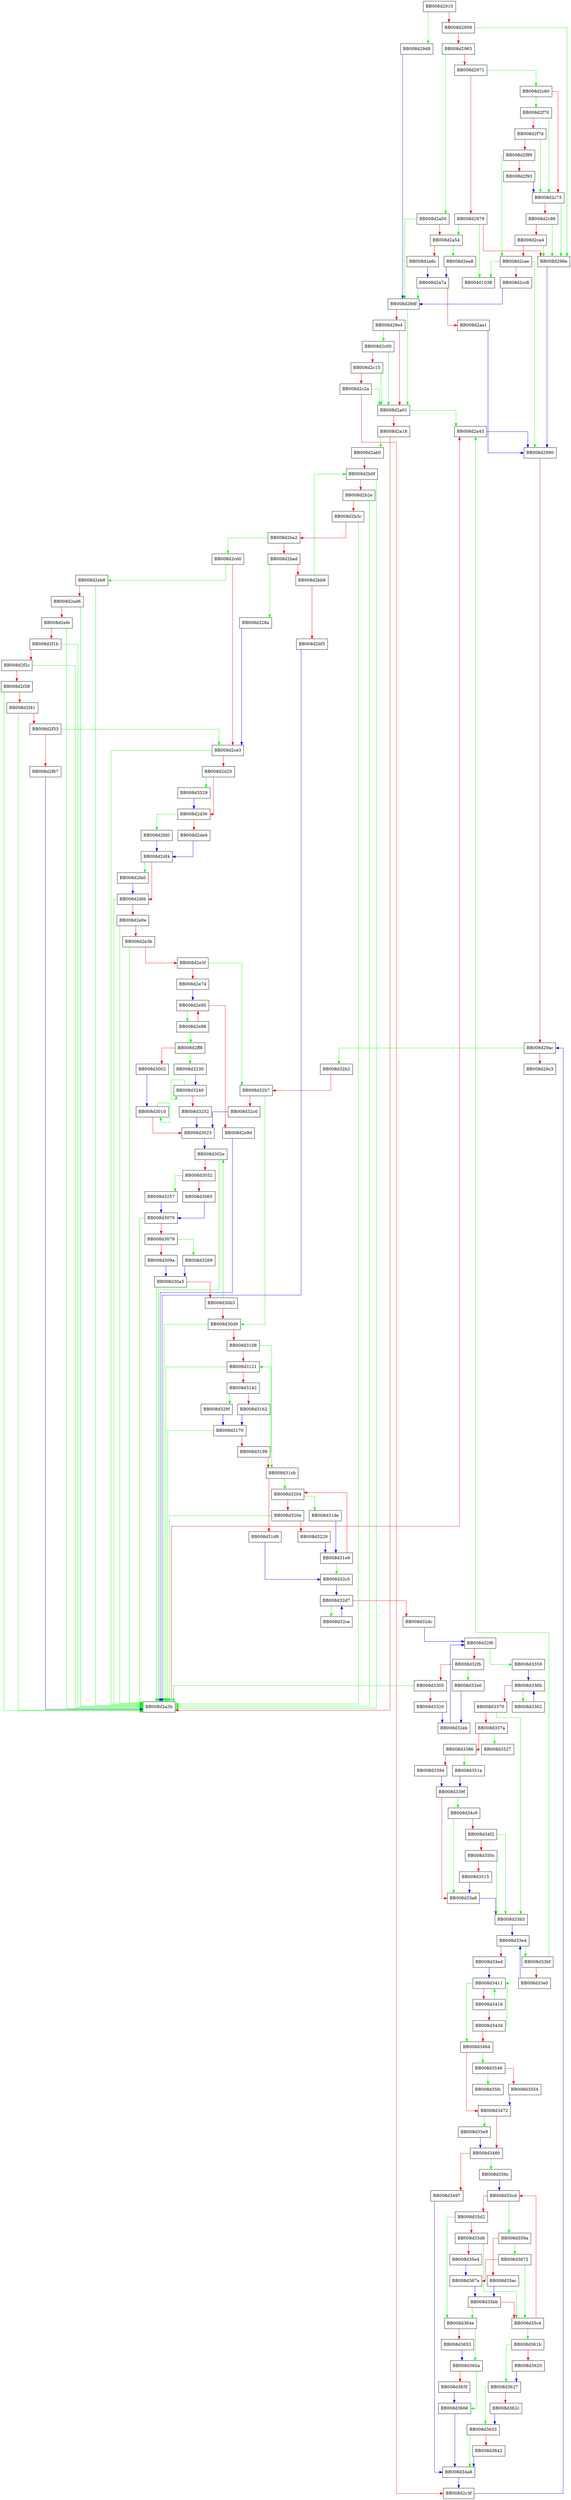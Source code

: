 digraph __tzfile_read {
  node [shape="box"];
  graph [splines=ortho];
  BB008d2910 -> BB008d29d8 [color="green"];
  BB008d2910 -> BB008d2959 [color="red"];
  BB008d2959 -> BB008d298e [color="green"];
  BB008d2959 -> BB008d2963 [color="red"];
  BB008d2963 -> BB008d2a50 [color="green"];
  BB008d2963 -> BB008d2971 [color="red"];
  BB008d2971 -> BB008d2c60 [color="green"];
  BB008d2971 -> BB008d2979 [color="red"];
  BB008d2979 -> BB00401038 [color="green"];
  BB008d2979 -> BB008d2a54 [color="green"];
  BB008d2979 -> BB008d298e [color="red"];
  BB008d298e -> BB008d2990 [color="blue"];
  BB008d2990 -> BB008d29ac [color="red"];
  BB008d29ac -> BB008d32b2 [color="green"];
  BB008d29ac -> BB008d29c3 [color="red"];
  BB008d29d8 -> BB008d29df [color="blue"];
  BB008d29df -> BB008d2a01 [color="green"];
  BB008d29df -> BB008d29e4 [color="red"];
  BB008d29e4 -> BB008d2c00 [color="green"];
  BB008d29e4 -> BB008d2a01 [color="red"];
  BB008d2a01 -> BB008d2a43 [color="green"];
  BB008d2a01 -> BB008d2a18 [color="red"];
  BB008d2a18 -> BB008d2ab0 [color="green"];
  BB008d2a18 -> BB008d2a3b [color="red"];
  BB008d2a3b -> BB008d2a43 [color="red"];
  BB008d2a43 -> BB008d2990 [color="blue"];
  BB008d2a50 -> BB008d29df [color="green"];
  BB008d2a50 -> BB008d2a54 [color="red"];
  BB008d2a54 -> BB008d2ea8 [color="green"];
  BB008d2a54 -> BB008d2a6c [color="red"];
  BB008d2a6c -> BB008d2a7a [color="blue"];
  BB008d2a7a -> BB008d29df [color="green"];
  BB008d2a7a -> BB008d2aa1 [color="red"];
  BB008d2aa1 -> BB008d2990 [color="blue"];
  BB008d2ab0 -> BB008d2b0f [color="red"];
  BB008d2b0f -> BB008d2a3b [color="green"];
  BB008d2b0f -> BB008d2b2e [color="red"];
  BB008d2b2e -> BB008d2a3b [color="green"];
  BB008d2b2e -> BB008d2b3c [color="red"];
  BB008d2b3c -> BB008d2a3b [color="green"];
  BB008d2b3c -> BB008d2ba2 [color="red"];
  BB008d2ba2 -> BB008d2cd0 [color="green"];
  BB008d2ba2 -> BB008d2bad [color="red"];
  BB008d2bad -> BB008d328a [color="green"];
  BB008d2bad -> BB008d2bb8 [color="red"];
  BB008d2bb8 -> BB008d2b0f [color="green"];
  BB008d2bb8 -> BB008d2bf5 [color="red"];
  BB008d2bf5 -> BB008d2a3b [color="blue"];
  BB008d2c00 -> BB008d2a01 [color="green"];
  BB008d2c00 -> BB008d2c15 [color="red"];
  BB008d2c15 -> BB008d2a01 [color="green"];
  BB008d2c15 -> BB008d2c2a [color="red"];
  BB008d2c2a -> BB008d2a01 [color="green"];
  BB008d2c2a -> BB008d2c3f [color="red"];
  BB008d2c3f -> BB008d29ac [color="blue"];
  BB008d2c60 -> BB008d2f70 [color="green"];
  BB008d2c60 -> BB008d2c73 [color="red"];
  BB008d2c73 -> BB008d298e [color="green"];
  BB008d2c73 -> BB008d2c98 [color="red"];
  BB008d2c98 -> BB008d298e [color="green"];
  BB008d2c98 -> BB008d2ca4 [color="red"];
  BB008d2ca4 -> BB008d298e [color="green"];
  BB008d2ca4 -> BB008d2cae [color="red"];
  BB008d2cae -> BB00401038 [color="green"];
  BB008d2cae -> BB008d2990 [color="green"];
  BB008d2cae -> BB008d2cc8 [color="red"];
  BB008d2cc8 -> BB008d29df [color="blue"];
  BB008d2cd0 -> BB008d2eb8 [color="green"];
  BB008d2cd0 -> BB008d2ce3 [color="red"];
  BB008d2ce3 -> BB008d2a3b [color="green"];
  BB008d2ce3 -> BB008d2d20 [color="red"];
  BB008d2d20 -> BB008d3329 [color="green"];
  BB008d2d20 -> BB008d2d36 [color="red"];
  BB008d2d36 -> BB008d2fd0 [color="green"];
  BB008d2d36 -> BB008d2de9 [color="red"];
  BB008d2de9 -> BB008d2df4 [color="blue"];
  BB008d2df4 -> BB008d2fa0 [color="green"];
  BB008d2df4 -> BB008d2dfd [color="red"];
  BB008d2dfd -> BB008d2a3b [color="green"];
  BB008d2dfd -> BB008d2e0e [color="red"];
  BB008d2e0e -> BB008d2a3b [color="green"];
  BB008d2e0e -> BB008d2e3b [color="red"];
  BB008d2e3b -> BB008d2a3b [color="green"];
  BB008d2e3b -> BB008d2e5f [color="red"];
  BB008d2e5f -> BB008d32b7 [color="green"];
  BB008d2e5f -> BB008d2e74 [color="red"];
  BB008d2e74 -> BB008d2e95 [color="blue"];
  BB008d2e88 -> BB008d2ff8 [color="green"];
  BB008d2e88 -> BB008d2e95 [color="red"];
  BB008d2e95 -> BB008d2e88 [color="green"];
  BB008d2e95 -> BB008d2e9d [color="red"];
  BB008d2e9d -> BB008d2a3b [color="blue"];
  BB008d2ea8 -> BB008d2a7a [color="blue"];
  BB008d2eb8 -> BB008d2a3b [color="green"];
  BB008d2eb8 -> BB008d2ed6 [color="red"];
  BB008d2ed6 -> BB008d2a3b [color="green"];
  BB008d2ed6 -> BB008d2efe [color="red"];
  BB008d2efe -> BB008d2a3b [color="green"];
  BB008d2efe -> BB008d2f1b [color="red"];
  BB008d2f1b -> BB008d2a3b [color="green"];
  BB008d2f1b -> BB008d2f2c [color="red"];
  BB008d2f2c -> BB008d2a3b [color="green"];
  BB008d2f2c -> BB008d2f38 [color="red"];
  BB008d2f38 -> BB008d2a3b [color="green"];
  BB008d2f38 -> BB008d2f41 [color="red"];
  BB008d2f41 -> BB008d2a3b [color="green"];
  BB008d2f41 -> BB008d2f53 [color="red"];
  BB008d2f53 -> BB008d2ce3 [color="green"];
  BB008d2f53 -> BB008d2f67 [color="red"];
  BB008d2f67 -> BB008d2a3b [color="blue"];
  BB008d2f70 -> BB008d2c73 [color="green"];
  BB008d2f70 -> BB008d2f7d [color="red"];
  BB008d2f7d -> BB008d2c73 [color="green"];
  BB008d2f7d -> BB008d2f89 [color="red"];
  BB008d2f89 -> BB008d2cae [color="green"];
  BB008d2f89 -> BB008d2f93 [color="red"];
  BB008d2f93 -> BB008d2c73 [color="blue"];
  BB008d2fa0 -> BB008d2dfd [color="blue"];
  BB008d2fd0 -> BB008d2df4 [color="blue"];
  BB008d2ff8 -> BB008d3230 [color="green"];
  BB008d2ff8 -> BB008d3002 [color="red"];
  BB008d3002 -> BB008d3010 [color="blue"];
  BB008d3010 -> BB008d3010 [color="green"];
  BB008d3010 -> BB008d3023 [color="red"];
  BB008d3023 -> BB008d302e [color="blue"];
  BB008d302e -> BB008d2a3b [color="green"];
  BB008d302e -> BB008d3052 [color="red"];
  BB008d3052 -> BB008d3257 [color="green"];
  BB008d3052 -> BB008d3065 [color="red"];
  BB008d3065 -> BB008d3070 [color="blue"];
  BB008d3070 -> BB008d2a3b [color="green"];
  BB008d3070 -> BB008d3079 [color="red"];
  BB008d3079 -> BB008d3269 [color="green"];
  BB008d3079 -> BB008d309a [color="red"];
  BB008d309a -> BB008d30a5 [color="blue"];
  BB008d30a5 -> BB008d2a3b [color="green"];
  BB008d30a5 -> BB008d30b3 [color="red"];
  BB008d30b3 -> BB008d302e [color="green"];
  BB008d30b3 -> BB008d30d9 [color="red"];
  BB008d30d9 -> BB008d2a3b [color="green"];
  BB008d30d9 -> BB008d3108 [color="red"];
  BB008d3108 -> BB008d31cb [color="green"];
  BB008d3108 -> BB008d3121 [color="red"];
  BB008d3121 -> BB008d2a3b [color="green"];
  BB008d3121 -> BB008d3142 [color="red"];
  BB008d3142 -> BB008d329f [color="green"];
  BB008d3142 -> BB008d3162 [color="red"];
  BB008d3162 -> BB008d3170 [color="blue"];
  BB008d3170 -> BB008d2a3b [color="green"];
  BB008d3170 -> BB008d3199 [color="red"];
  BB008d3199 -> BB008d3121 [color="green"];
  BB008d3199 -> BB008d31cb [color="red"];
  BB008d31cb -> BB008d3204 [color="green"];
  BB008d31cb -> BB008d31d9 [color="red"];
  BB008d31d9 -> BB008d32c5 [color="blue"];
  BB008d31de -> BB008d31e9 [color="blue"];
  BB008d31e9 -> BB008d32c5 [color="green"];
  BB008d31e9 -> BB008d3204 [color="red"];
  BB008d3204 -> BB008d31de [color="green"];
  BB008d3204 -> BB008d320e [color="red"];
  BB008d320e -> BB008d2a3b [color="green"];
  BB008d320e -> BB008d3229 [color="red"];
  BB008d3229 -> BB008d31e9 [color="blue"];
  BB008d3230 -> BB008d3240 [color="blue"];
  BB008d3240 -> BB008d3240 [color="green"];
  BB008d3240 -> BB008d3252 [color="red"];
  BB008d3252 -> BB008d3023 [color="blue"];
  BB008d3257 -> BB008d3070 [color="blue"];
  BB008d3269 -> BB008d30a5 [color="blue"];
  BB008d328a -> BB008d2ce3 [color="blue"];
  BB008d329f -> BB008d3170 [color="blue"];
  BB008d32b2 -> BB008d32b7 [color="red"];
  BB008d32b7 -> BB008d30d9 [color="green"];
  BB008d32b7 -> BB008d32c0 [color="red"];
  BB008d32c0 -> BB008d3023 [color="blue"];
  BB008d32c5 -> BB008d32d7 [color="blue"];
  BB008d32ce -> BB008d32d7 [color="blue"];
  BB008d32d7 -> BB008d32ce [color="green"];
  BB008d32d7 -> BB008d32dc [color="red"];
  BB008d32dc -> BB008d32f6 [color="blue"];
  BB008d32e0 -> BB008d32eb [color="blue"];
  BB008d32eb -> BB008d32f6 [color="blue"];
  BB008d32f6 -> BB008d3359 [color="green"];
  BB008d32f6 -> BB008d32fb [color="red"];
  BB008d32fb -> BB008d32e0 [color="green"];
  BB008d32fb -> BB008d3305 [color="red"];
  BB008d3305 -> BB008d2a3b [color="green"];
  BB008d3305 -> BB008d3320 [color="red"];
  BB008d3320 -> BB008d32eb [color="blue"];
  BB008d3329 -> BB008d2d36 [color="blue"];
  BB008d3359 -> BB008d336b [color="blue"];
  BB008d3362 -> BB008d336b [color="blue"];
  BB008d336b -> BB008d3362 [color="green"];
  BB008d336b -> BB008d3370 [color="red"];
  BB008d3370 -> BB008d33b3 [color="green"];
  BB008d3370 -> BB008d337a [color="red"];
  BB008d337a -> BB008d3527 [color="green"];
  BB008d337a -> BB008d3386 [color="red"];
  BB008d3386 -> BB008d351a [color="green"];
  BB008d3386 -> BB008d3394 [color="red"];
  BB008d3394 -> BB008d339f [color="blue"];
  BB008d339f -> BB008d34c9 [color="green"];
  BB008d339f -> BB008d33a8 [color="red"];
  BB008d33a8 -> BB008d33b3 [color="blue"];
  BB008d33b3 -> BB008d33e4 [color="blue"];
  BB008d33bf -> BB008d2a43 [color="green"];
  BB008d33bf -> BB008d33e0 [color="red"];
  BB008d33e0 -> BB008d33e4 [color="blue"];
  BB008d33e4 -> BB008d33bf [color="green"];
  BB008d33e4 -> BB008d33ed [color="red"];
  BB008d33ed -> BB008d3411 [color="blue"];
  BB008d3411 -> BB008d3464 [color="green"];
  BB008d3411 -> BB008d3416 [color="red"];
  BB008d3416 -> BB008d3411 [color="green"];
  BB008d3416 -> BB008d343d [color="red"];
  BB008d343d -> BB008d3411 [color="green"];
  BB008d343d -> BB008d3464 [color="red"];
  BB008d3464 -> BB008d3546 [color="green"];
  BB008d3464 -> BB008d3472 [color="red"];
  BB008d3472 -> BB008d35e9 [color="green"];
  BB008d3472 -> BB008d3480 [color="red"];
  BB008d3480 -> BB008d356c [color="green"];
  BB008d3480 -> BB008d3497 [color="red"];
  BB008d3497 -> BB008d34a8 [color="blue"];
  BB008d34a8 -> BB008d2c3f [color="blue"];
  BB008d34c9 -> BB008d33a8 [color="green"];
  BB008d34c9 -> BB008d34f2 [color="red"];
  BB008d34f2 -> BB008d33b3 [color="green"];
  BB008d34f2 -> BB008d350c [color="red"];
  BB008d350c -> BB008d33b3 [color="green"];
  BB008d350c -> BB008d3515 [color="red"];
  BB008d3515 -> BB008d33a8 [color="blue"];
  BB008d351a -> BB008d339f [color="blue"];
  BB008d3546 -> BB008d35fc [color="green"];
  BB008d3546 -> BB008d3554 [color="red"];
  BB008d3554 -> BB008d3472 [color="blue"];
  BB008d356c -> BB008d35cd [color="blue"];
  BB008d359a -> BB008d3672 [color="green"];
  BB008d359a -> BB008d35ac [color="red"];
  BB008d35ac -> BB008d35bb [color="blue"];
  BB008d35bb -> BB008d364e [color="green"];
  BB008d35bb -> BB008d35c4 [color="red"];
  BB008d35c4 -> BB008d361b [color="green"];
  BB008d35c4 -> BB008d35cd [color="red"];
  BB008d35cd -> BB008d359a [color="green"];
  BB008d35cd -> BB008d35d2 [color="red"];
  BB008d35d2 -> BB008d364e [color="green"];
  BB008d35d2 -> BB008d35d6 [color="red"];
  BB008d35d6 -> BB008d35c4 [color="green"];
  BB008d35d6 -> BB008d35e4 [color="red"];
  BB008d35e4 -> BB008d367a [color="blue"];
  BB008d35e9 -> BB008d3480 [color="blue"];
  BB008d361b -> BB008d3627 [color="green"];
  BB008d361b -> BB008d3620 [color="red"];
  BB008d3620 -> BB008d3627 [color="blue"];
  BB008d3627 -> BB008d3633 [color="green"];
  BB008d3627 -> BB008d362c [color="red"];
  BB008d362c -> BB008d3633 [color="blue"];
  BB008d3633 -> BB008d34a8 [color="green"];
  BB008d3633 -> BB008d3642 [color="red"];
  BB008d3642 -> BB008d34a8 [color="blue"];
  BB008d364e -> BB008d365a [color="green"];
  BB008d364e -> BB008d3653 [color="red"];
  BB008d3653 -> BB008d365a [color="blue"];
  BB008d365a -> BB008d3666 [color="green"];
  BB008d365a -> BB008d365f [color="red"];
  BB008d365f -> BB008d3666 [color="blue"];
  BB008d3666 -> BB008d34a8 [color="blue"];
  BB008d3672 -> BB008d35c4 [color="green"];
  BB008d3672 -> BB008d367a [color="red"];
  BB008d367a -> BB008d35bb [color="blue"];
}